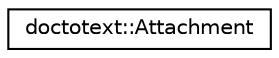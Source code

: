 digraph "类继承关系图"
{
  edge [fontname="Helvetica",fontsize="10",labelfontname="Helvetica",labelfontsize="10"];
  node [fontname="Helvetica",fontsize="10",shape=record];
  rankdir="LR";
  Node0 [label="doctotext::Attachment",height=0.2,width=0.4,color="black", fillcolor="white", style="filled",URL="$classdoctotext_1_1_attachment.html"];
}
